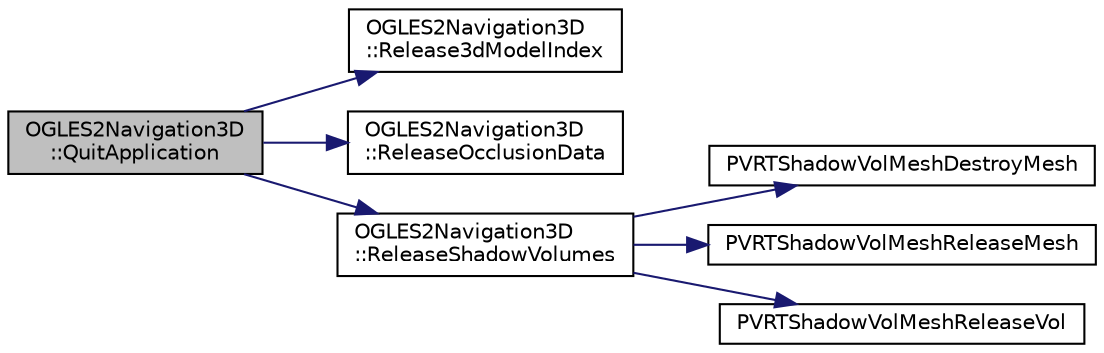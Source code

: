 digraph "OGLES2Navigation3D::QuitApplication"
{
  edge [fontname="Helvetica",fontsize="10",labelfontname="Helvetica",labelfontsize="10"];
  node [fontname="Helvetica",fontsize="10",shape=record];
  rankdir="LR";
  Node1 [label="OGLES2Navigation3D\l::QuitApplication",height=0.2,width=0.4,color="black", fillcolor="grey75", style="filled", fontcolor="black"];
  Node1 -> Node2 [color="midnightblue",fontsize="10",style="solid",fontname="Helvetica"];
  Node2 [label="OGLES2Navigation3D\l::Release3dModelIndex",height=0.2,width=0.4,color="black", fillcolor="white", style="filled",URL="$class_o_g_l_e_s2_navigation3_d.html#a8549bc0b82ebebb92558861339b4493e"];
  Node1 -> Node3 [color="midnightblue",fontsize="10",style="solid",fontname="Helvetica"];
  Node3 [label="OGLES2Navigation3D\l::ReleaseOcclusionData",height=0.2,width=0.4,color="black", fillcolor="white", style="filled",URL="$class_o_g_l_e_s2_navigation3_d.html#a0ec1a34f8b93330da8649d036ca6c185"];
  Node1 -> Node4 [color="midnightblue",fontsize="10",style="solid",fontname="Helvetica"];
  Node4 [label="OGLES2Navigation3D\l::ReleaseShadowVolumes",height=0.2,width=0.4,color="black", fillcolor="white", style="filled",URL="$class_o_g_l_e_s2_navigation3_d.html#abdfb871935f9e0698e6dc43a40807170"];
  Node4 -> Node5 [color="midnightblue",fontsize="10",style="solid",fontname="Helvetica"];
  Node5 [label="PVRTShadowVolMeshDestroyMesh",height=0.2,width=0.4,color="black", fillcolor="white", style="filled",URL="$_p_v_r_t_shadow_vol_8h.html#a9596e82a711e90bcb2648f3d0def675a"];
  Node4 -> Node6 [color="midnightblue",fontsize="10",style="solid",fontname="Helvetica"];
  Node6 [label="PVRTShadowVolMeshReleaseMesh",height=0.2,width=0.4,color="black", fillcolor="white", style="filled",URL="$_p_v_r_t_shadow_vol_8h.html#a67a18979c7fcf6c0c6abe3a4efed5b5e"];
  Node4 -> Node7 [color="midnightblue",fontsize="10",style="solid",fontname="Helvetica"];
  Node7 [label="PVRTShadowVolMeshReleaseVol",height=0.2,width=0.4,color="black", fillcolor="white", style="filled",URL="$_p_v_r_t_shadow_vol_8h.html#a66a27a5fc713367557236df96c2ace33"];
}

